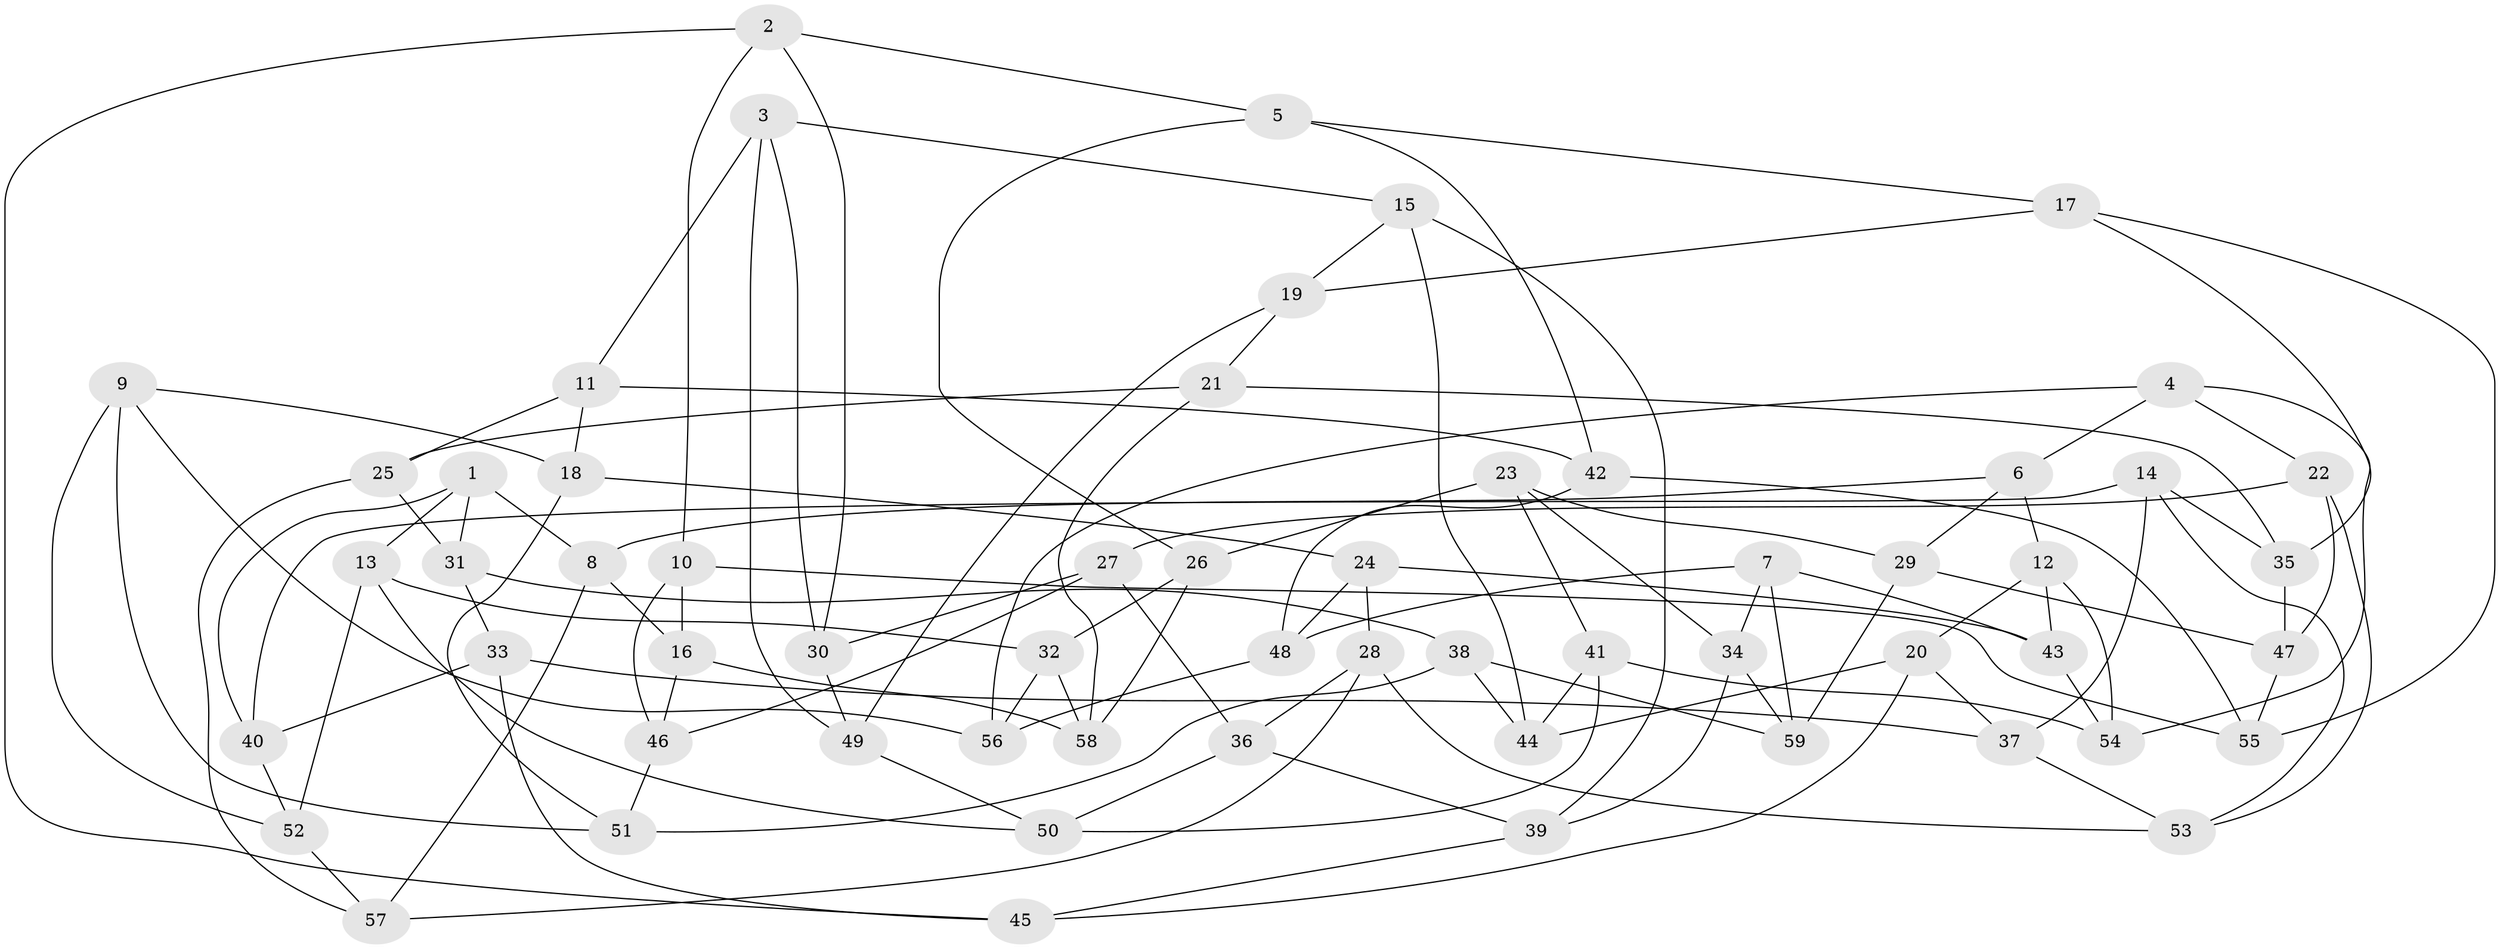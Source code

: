 // coarse degree distribution, {6: 0.3611111111111111, 5: 0.25, 4: 0.3611111111111111, 3: 0.027777777777777776}
// Generated by graph-tools (version 1.1) at 2025/52/02/27/25 19:52:30]
// undirected, 59 vertices, 118 edges
graph export_dot {
graph [start="1"]
  node [color=gray90,style=filled];
  1;
  2;
  3;
  4;
  5;
  6;
  7;
  8;
  9;
  10;
  11;
  12;
  13;
  14;
  15;
  16;
  17;
  18;
  19;
  20;
  21;
  22;
  23;
  24;
  25;
  26;
  27;
  28;
  29;
  30;
  31;
  32;
  33;
  34;
  35;
  36;
  37;
  38;
  39;
  40;
  41;
  42;
  43;
  44;
  45;
  46;
  47;
  48;
  49;
  50;
  51;
  52;
  53;
  54;
  55;
  56;
  57;
  58;
  59;
  1 -- 8;
  1 -- 31;
  1 -- 13;
  1 -- 40;
  2 -- 10;
  2 -- 30;
  2 -- 45;
  2 -- 5;
  3 -- 11;
  3 -- 49;
  3 -- 30;
  3 -- 15;
  4 -- 6;
  4 -- 54;
  4 -- 56;
  4 -- 22;
  5 -- 17;
  5 -- 26;
  5 -- 42;
  6 -- 8;
  6 -- 12;
  6 -- 29;
  7 -- 43;
  7 -- 59;
  7 -- 34;
  7 -- 48;
  8 -- 16;
  8 -- 57;
  9 -- 52;
  9 -- 56;
  9 -- 18;
  9 -- 51;
  10 -- 55;
  10 -- 16;
  10 -- 46;
  11 -- 18;
  11 -- 25;
  11 -- 42;
  12 -- 43;
  12 -- 54;
  12 -- 20;
  13 -- 52;
  13 -- 50;
  13 -- 32;
  14 -- 40;
  14 -- 53;
  14 -- 35;
  14 -- 37;
  15 -- 19;
  15 -- 39;
  15 -- 44;
  16 -- 46;
  16 -- 58;
  17 -- 35;
  17 -- 19;
  17 -- 55;
  18 -- 24;
  18 -- 51;
  19 -- 21;
  19 -- 49;
  20 -- 44;
  20 -- 45;
  20 -- 37;
  21 -- 58;
  21 -- 25;
  21 -- 35;
  22 -- 53;
  22 -- 47;
  22 -- 27;
  23 -- 34;
  23 -- 26;
  23 -- 41;
  23 -- 29;
  24 -- 48;
  24 -- 43;
  24 -- 28;
  25 -- 31;
  25 -- 57;
  26 -- 58;
  26 -- 32;
  27 -- 36;
  27 -- 30;
  27 -- 46;
  28 -- 36;
  28 -- 53;
  28 -- 57;
  29 -- 47;
  29 -- 59;
  30 -- 49;
  31 -- 33;
  31 -- 38;
  32 -- 56;
  32 -- 58;
  33 -- 45;
  33 -- 40;
  33 -- 37;
  34 -- 39;
  34 -- 59;
  35 -- 47;
  36 -- 50;
  36 -- 39;
  37 -- 53;
  38 -- 59;
  38 -- 51;
  38 -- 44;
  39 -- 45;
  40 -- 52;
  41 -- 50;
  41 -- 44;
  41 -- 54;
  42 -- 55;
  42 -- 48;
  43 -- 54;
  46 -- 51;
  47 -- 55;
  48 -- 56;
  49 -- 50;
  52 -- 57;
}
